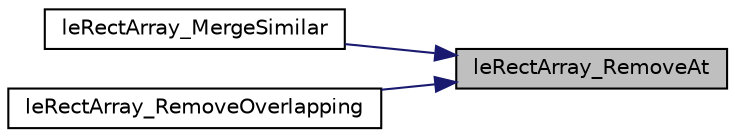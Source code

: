 digraph "leRectArray_RemoveAt"
{
 // LATEX_PDF_SIZE
  edge [fontname="Helvetica",fontsize="10",labelfontname="Helvetica",labelfontsize="10"];
  node [fontname="Helvetica",fontsize="10",shape=record];
  rankdir="RL";
  Node1 [label="leRectArray_RemoveAt",height=0.2,width=0.4,color="black", fillcolor="grey75", style="filled", fontcolor="black",tooltip="Removes a rectangle from the array at an index."];
  Node1 -> Node2 [dir="back",color="midnightblue",fontsize="10",style="solid",fontname="Helvetica"];
  Node2 [label="leRectArray_MergeSimilar",height=0.2,width=0.4,color="black", fillcolor="white", style="filled",URL="$legato__rectarray_8h.html#af56fd950b661ceae0b37975528c5219b",tooltip="Merge rectangles."];
  Node1 -> Node3 [dir="back",color="midnightblue",fontsize="10",style="solid",fontname="Helvetica"];
  Node3 [label="leRectArray_RemoveOverlapping",height=0.2,width=0.4,color="black", fillcolor="white", style="filled",URL="$legato__rectarray_8h.html#ad855ee6cb3cd4de0bef81ef04058fded",tooltip="Remove overlappping rectangles."];
}
